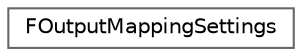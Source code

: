 digraph "Graphical Class Hierarchy"
{
 // INTERACTIVE_SVG=YES
 // LATEX_PDF_SIZE
  bgcolor="transparent";
  edge [fontname=Helvetica,fontsize=10,labelfontname=Helvetica,labelfontsize=10];
  node [fontname=Helvetica,fontsize=10,shape=box,height=0.2,width=0.4];
  rankdir="LR";
  Node0 [id="Node000000",label="FOutputMappingSettings",height=0.2,width=0.4,color="grey40", fillcolor="white", style="filled",URL="$dc/d63/structFOutputMappingSettings.html",tooltip=" "];
}
